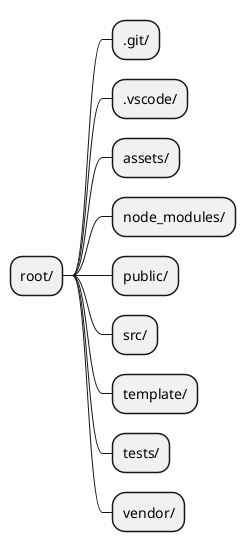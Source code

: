 @startmindmap archi_v2

skinparam ClassFontSize 11
skinparam ClassFontName Verdana


* root/

** .git/

** .vscode/

** assets/

** node_modules/

** public/

** src/

** template/

** tests/

** vendor/

@endmindmap